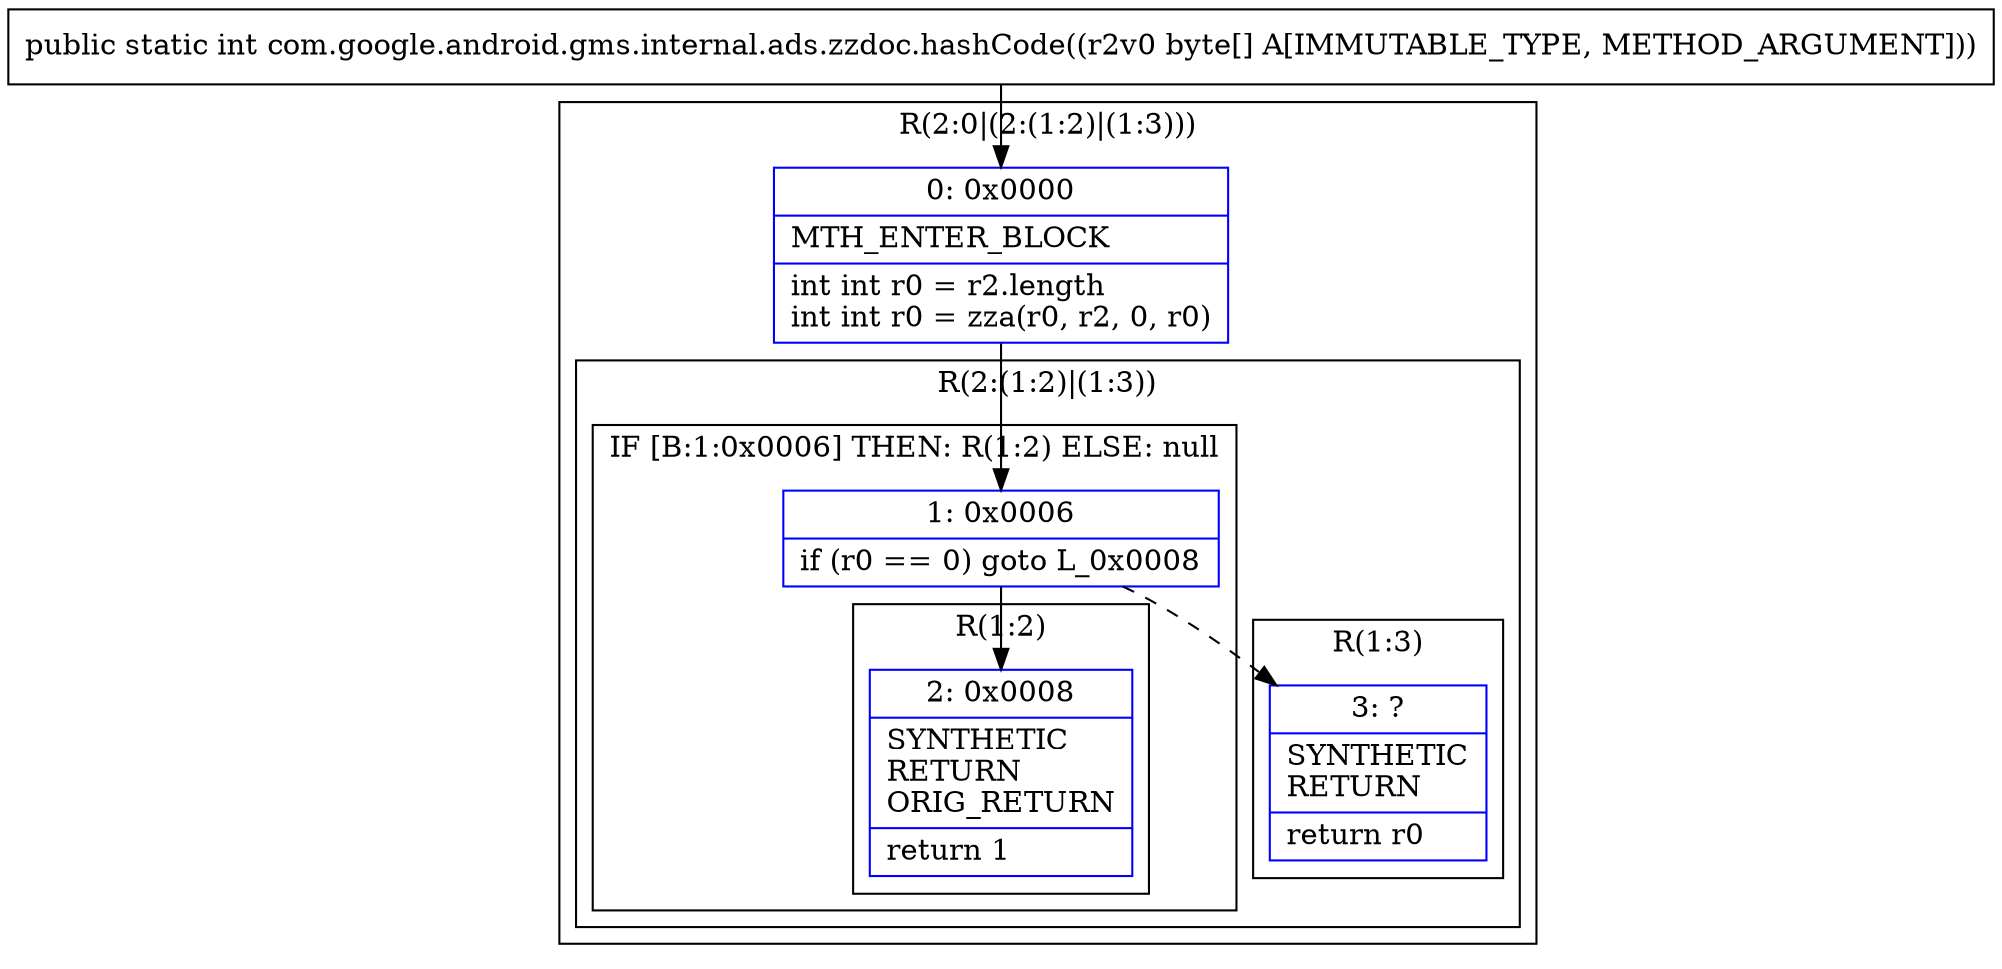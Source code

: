 digraph "CFG forcom.google.android.gms.internal.ads.zzdoc.hashCode([B)I" {
subgraph cluster_Region_1608390753 {
label = "R(2:0|(2:(1:2)|(1:3)))";
node [shape=record,color=blue];
Node_0 [shape=record,label="{0\:\ 0x0000|MTH_ENTER_BLOCK\l|int int r0 = r2.length\lint int r0 = zza(r0, r2, 0, r0)\l}"];
subgraph cluster_Region_1336934331 {
label = "R(2:(1:2)|(1:3))";
node [shape=record,color=blue];
subgraph cluster_IfRegion_98209745 {
label = "IF [B:1:0x0006] THEN: R(1:2) ELSE: null";
node [shape=record,color=blue];
Node_1 [shape=record,label="{1\:\ 0x0006|if (r0 == 0) goto L_0x0008\l}"];
subgraph cluster_Region_952494013 {
label = "R(1:2)";
node [shape=record,color=blue];
Node_2 [shape=record,label="{2\:\ 0x0008|SYNTHETIC\lRETURN\lORIG_RETURN\l|return 1\l}"];
}
}
subgraph cluster_Region_172890102 {
label = "R(1:3)";
node [shape=record,color=blue];
Node_3 [shape=record,label="{3\:\ ?|SYNTHETIC\lRETURN\l|return r0\l}"];
}
}
}
MethodNode[shape=record,label="{public static int com.google.android.gms.internal.ads.zzdoc.hashCode((r2v0 byte[] A[IMMUTABLE_TYPE, METHOD_ARGUMENT])) }"];
MethodNode -> Node_0;
Node_0 -> Node_1;
Node_1 -> Node_2;
Node_1 -> Node_3[style=dashed];
}

